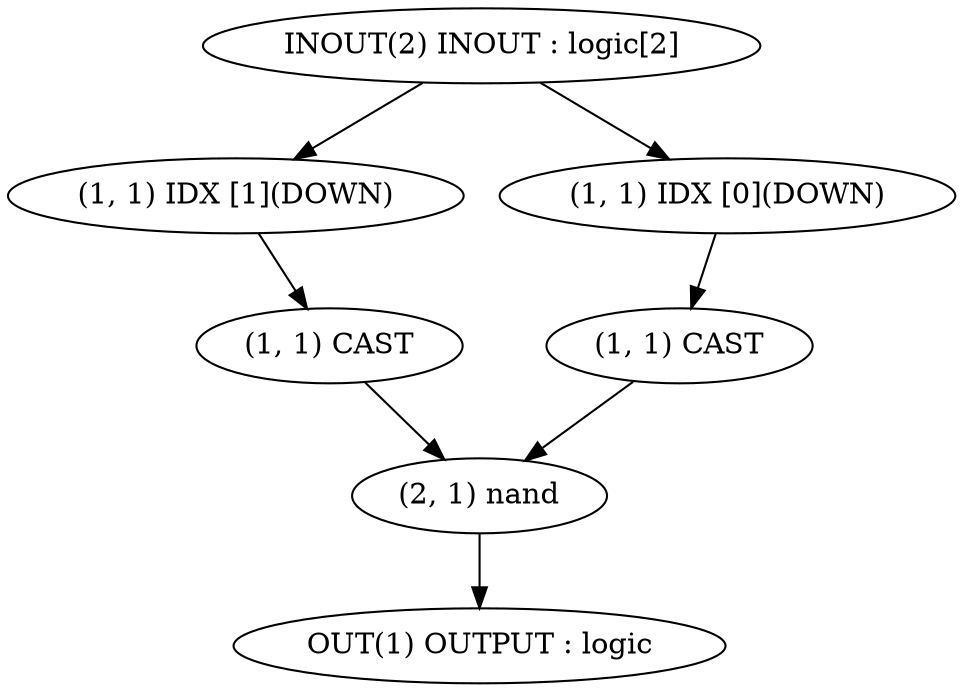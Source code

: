 // LOG : Starting NetList 
digraph G {
6 [label="(1, 1) CAST"];
7 [label="(1, 1) IDX [1](DOWN)"];
4 [label="(1, 1) CAST"];
5 [label="(1, 1) IDX [0](DOWN)"];
2 [label="INOUT(2) INOUT : logic[2]"];
1 [label="OUT(1) OUTPUT : logic"];
3 [label="(2, 1) nand"];
	7 -> 6;
	2 -> 7;
	5 -> 4;
	2 -> 5;
	4 -> 3;
	6 -> 3;
	3 -> 1;
}

